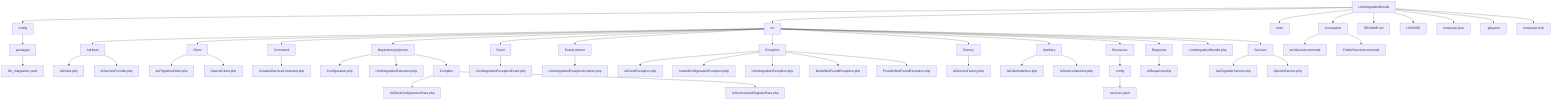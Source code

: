 graph TD
    A[LlmIntegrationBundle] --> B[src]
    A --> C[config]
    A --> D[tests]
    A --> E[Conception]
    A --> F[README.md]
    A --> G[LICENSE]
    A --> H[composer.json]
    A --> I[.gitignore]
    A --> J[composer.lock]

    B --> K[Attribute]
    B --> L[Client]
    B --> M[Command]
    B --> N[DependencyInjection]
    B --> O[Event]
    B --> P[EventListener]
    B --> Q[Exception]
    B --> R[Factory]
    B --> S[Interface]
    B --> T[Resources]
    B --> U[Response]
    B --> V[Services]
    B --> W[LlmIntegrationBundle.php]

    C --> X[packages]
    X --> Y[llm_integration.yaml]

    E --> Z[architecture.mermaid]
    E --> AA[FolderStructure.mermaid]

    K --> AB[AiClient.php]
    K --> AC[AiServiceProvider.php]

    L --> AD[ApiTogetherClient.php]
    L --> AE[OpenAiClient.php]

    M --> AF[CreateAiServiceCommand.php]

    N --> AG[Configuration.php]
    N --> AH[LlmIntegrationExtension.php]
    N --> AI[Compiler]
    AI --> AJ[AiClientConfigurationPass.php]
    AI --> AK[AiServiceAutoRegisterPass.php]

    O --> AL[LlmIntegrationExceptionEvent.php]

    P --> AM[LlmIntegrationExceptionListener.php]

    Q --> AN[AiClientException.php]
    Q --> AO[InvalidConfigurationException.php]
    Q --> AP[LlmIntegrationException.php]
    Q --> AQ[ModelNotFoundException.php]
    Q --> AR[ProviderNotFoundException.php]

    R --> AS[AiServiceFactory.php]

    S --> AT[AiClientInterface.php]
    S --> AU[AiServiceInterface.php]

    T --> AV[config]
    AV --> AW[services.yaml]

    U --> AX[AiResponse.php]

    V --> AY[ApiTogetherService.php]
    V --> AZ[OpenAiService.php]